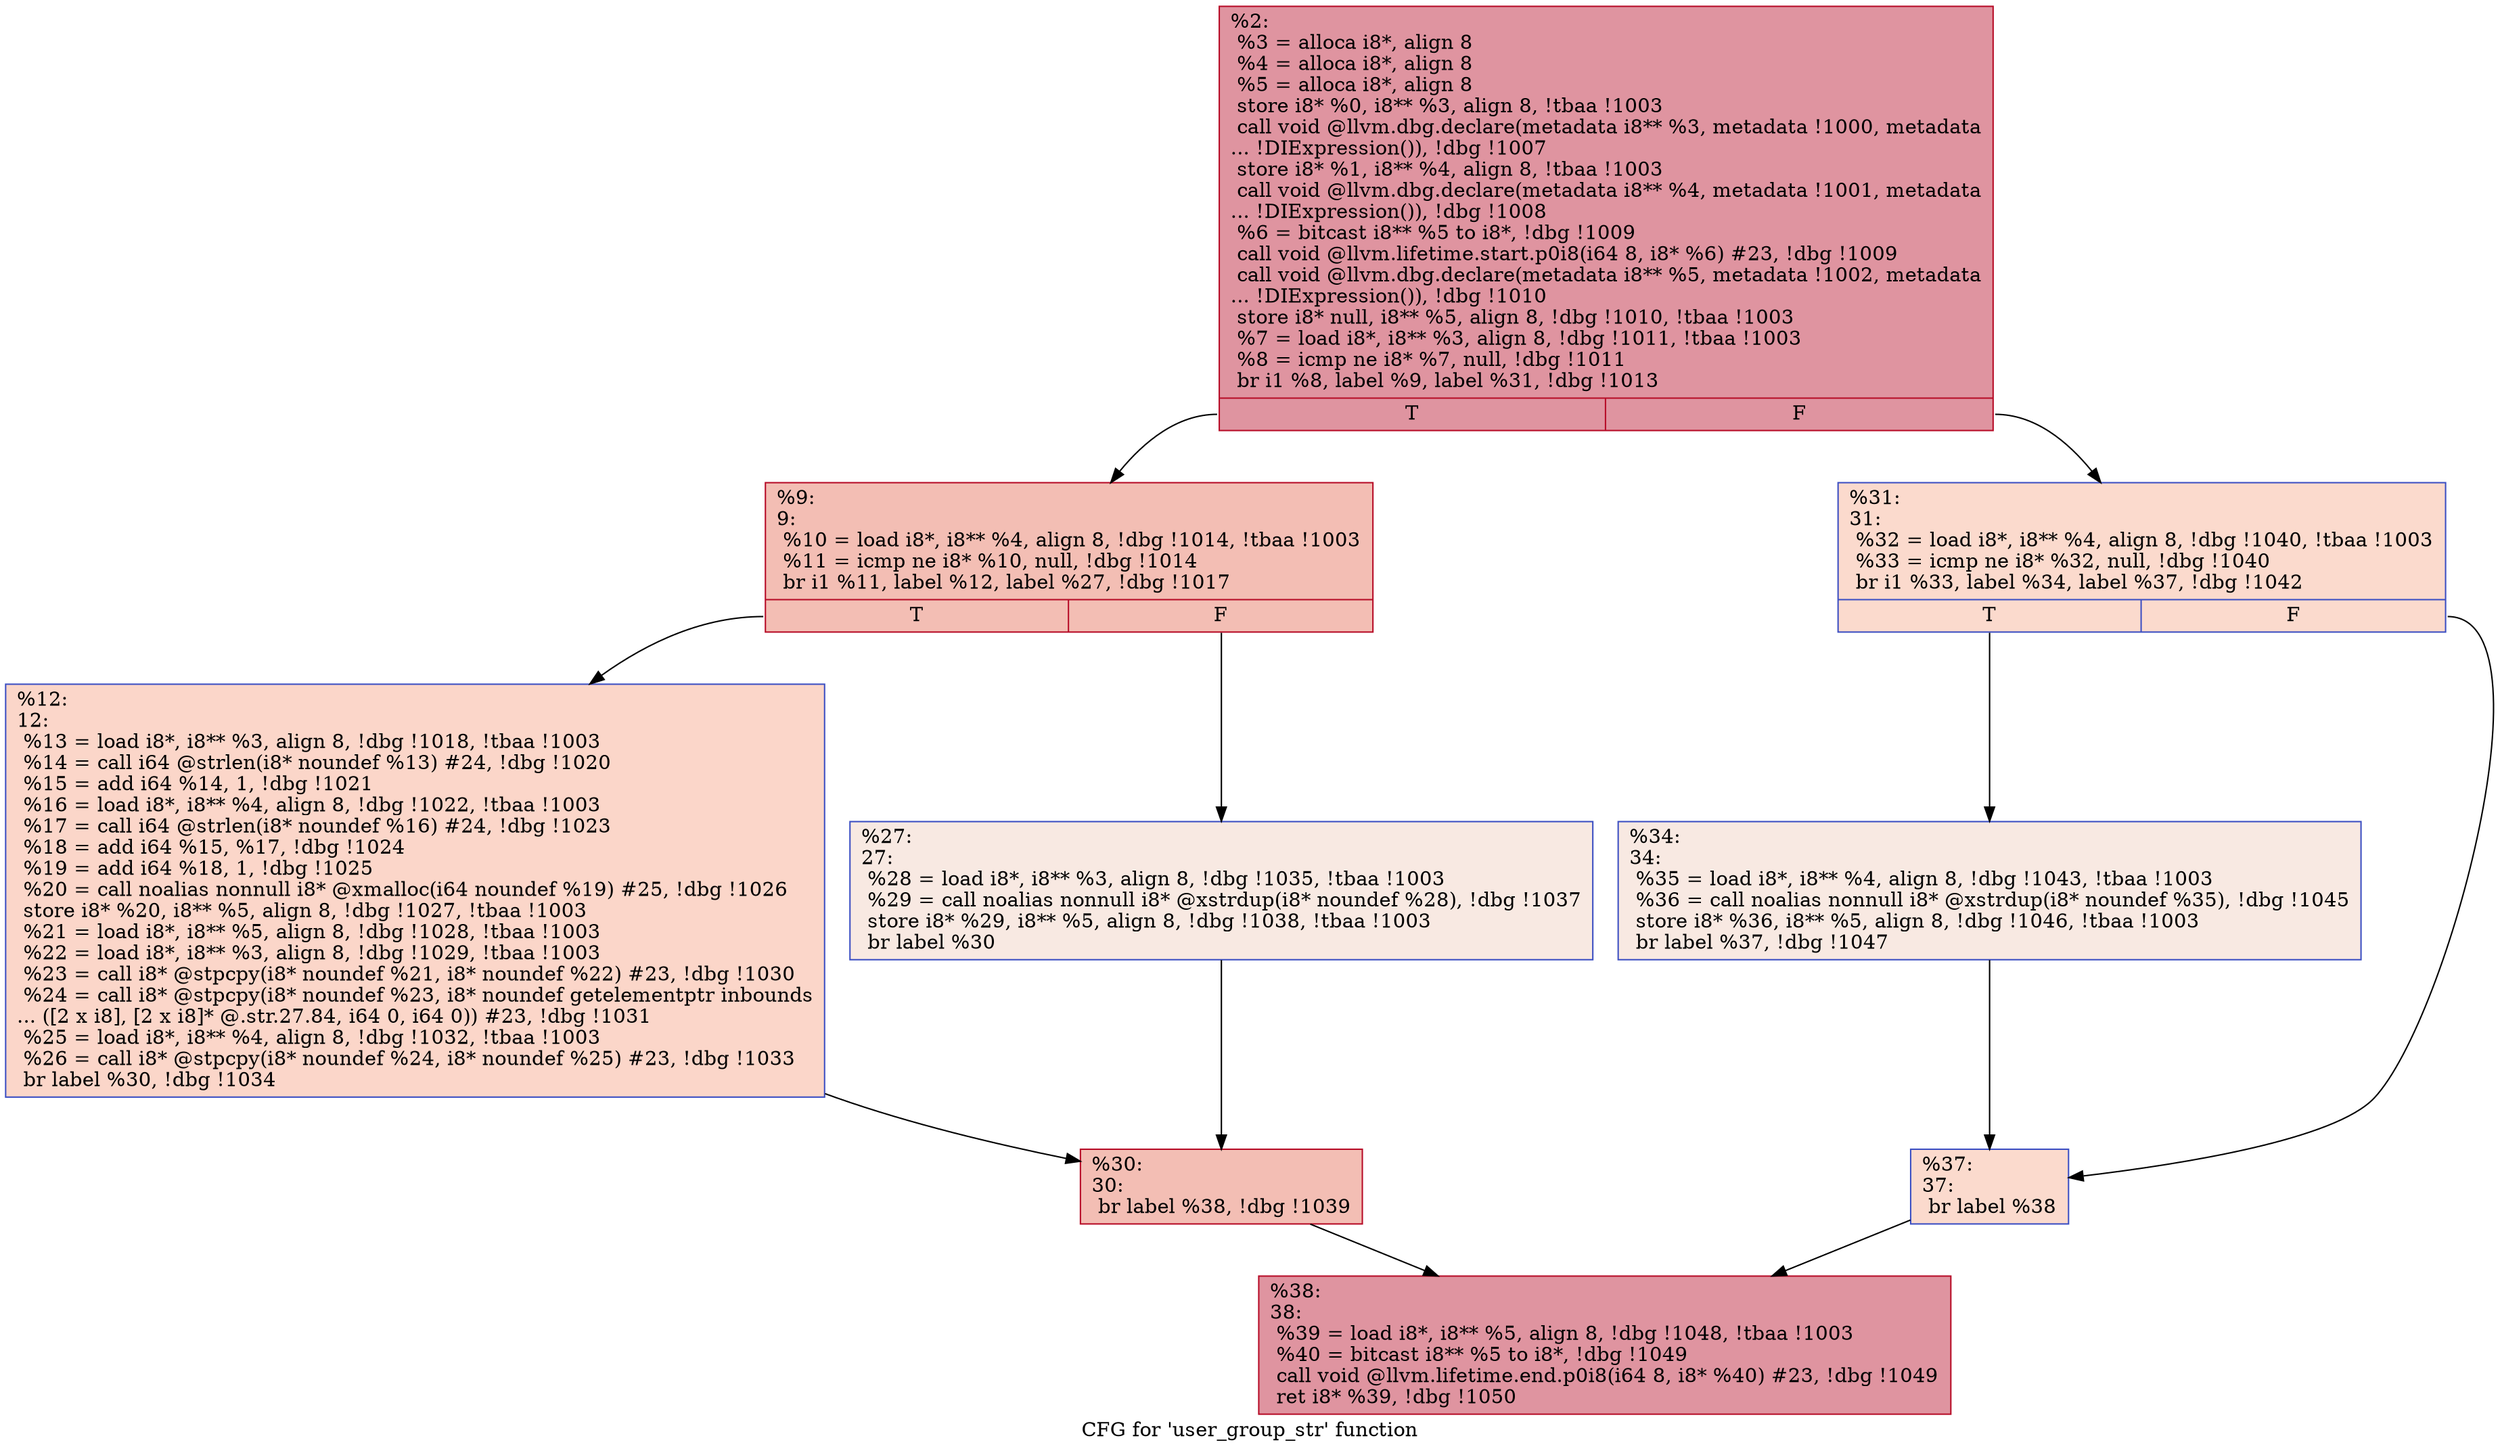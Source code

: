 digraph "CFG for 'user_group_str' function" {
	label="CFG for 'user_group_str' function";

	Node0x20d0550 [shape=record,color="#b70d28ff", style=filled, fillcolor="#b70d2870",label="{%2:\l  %3 = alloca i8*, align 8\l  %4 = alloca i8*, align 8\l  %5 = alloca i8*, align 8\l  store i8* %0, i8** %3, align 8, !tbaa !1003\l  call void @llvm.dbg.declare(metadata i8** %3, metadata !1000, metadata\l... !DIExpression()), !dbg !1007\l  store i8* %1, i8** %4, align 8, !tbaa !1003\l  call void @llvm.dbg.declare(metadata i8** %4, metadata !1001, metadata\l... !DIExpression()), !dbg !1008\l  %6 = bitcast i8** %5 to i8*, !dbg !1009\l  call void @llvm.lifetime.start.p0i8(i64 8, i8* %6) #23, !dbg !1009\l  call void @llvm.dbg.declare(metadata i8** %5, metadata !1002, metadata\l... !DIExpression()), !dbg !1010\l  store i8* null, i8** %5, align 8, !dbg !1010, !tbaa !1003\l  %7 = load i8*, i8** %3, align 8, !dbg !1011, !tbaa !1003\l  %8 = icmp ne i8* %7, null, !dbg !1011\l  br i1 %8, label %9, label %31, !dbg !1013\l|{<s0>T|<s1>F}}"];
	Node0x20d0550:s0 -> Node0x20d05a0;
	Node0x20d0550:s1 -> Node0x20d06e0;
	Node0x20d05a0 [shape=record,color="#b70d28ff", style=filled, fillcolor="#e36c5570",label="{%9:\l9:                                                \l  %10 = load i8*, i8** %4, align 8, !dbg !1014, !tbaa !1003\l  %11 = icmp ne i8* %10, null, !dbg !1014\l  br i1 %11, label %12, label %27, !dbg !1017\l|{<s0>T|<s1>F}}"];
	Node0x20d05a0:s0 -> Node0x20d05f0;
	Node0x20d05a0:s1 -> Node0x20d0640;
	Node0x20d05f0 [shape=record,color="#3d50c3ff", style=filled, fillcolor="#f6a38570",label="{%12:\l12:                                               \l  %13 = load i8*, i8** %3, align 8, !dbg !1018, !tbaa !1003\l  %14 = call i64 @strlen(i8* noundef %13) #24, !dbg !1020\l  %15 = add i64 %14, 1, !dbg !1021\l  %16 = load i8*, i8** %4, align 8, !dbg !1022, !tbaa !1003\l  %17 = call i64 @strlen(i8* noundef %16) #24, !dbg !1023\l  %18 = add i64 %15, %17, !dbg !1024\l  %19 = add i64 %18, 1, !dbg !1025\l  %20 = call noalias nonnull i8* @xmalloc(i64 noundef %19) #25, !dbg !1026\l  store i8* %20, i8** %5, align 8, !dbg !1027, !tbaa !1003\l  %21 = load i8*, i8** %5, align 8, !dbg !1028, !tbaa !1003\l  %22 = load i8*, i8** %3, align 8, !dbg !1029, !tbaa !1003\l  %23 = call i8* @stpcpy(i8* noundef %21, i8* noundef %22) #23, !dbg !1030\l  %24 = call i8* @stpcpy(i8* noundef %23, i8* noundef getelementptr inbounds\l... ([2 x i8], [2 x i8]* @.str.27.84, i64 0, i64 0)) #23, !dbg !1031\l  %25 = load i8*, i8** %4, align 8, !dbg !1032, !tbaa !1003\l  %26 = call i8* @stpcpy(i8* noundef %24, i8* noundef %25) #23, !dbg !1033\l  br label %30, !dbg !1034\l}"];
	Node0x20d05f0 -> Node0x20d0690;
	Node0x20d0640 [shape=record,color="#3d50c3ff", style=filled, fillcolor="#efcebd70",label="{%27:\l27:                                               \l  %28 = load i8*, i8** %3, align 8, !dbg !1035, !tbaa !1003\l  %29 = call noalias nonnull i8* @xstrdup(i8* noundef %28), !dbg !1037\l  store i8* %29, i8** %5, align 8, !dbg !1038, !tbaa !1003\l  br label %30\l}"];
	Node0x20d0640 -> Node0x20d0690;
	Node0x20d0690 [shape=record,color="#b70d28ff", style=filled, fillcolor="#e36c5570",label="{%30:\l30:                                               \l  br label %38, !dbg !1039\l}"];
	Node0x20d0690 -> Node0x20d07d0;
	Node0x20d06e0 [shape=record,color="#3d50c3ff", style=filled, fillcolor="#f7ac8e70",label="{%31:\l31:                                               \l  %32 = load i8*, i8** %4, align 8, !dbg !1040, !tbaa !1003\l  %33 = icmp ne i8* %32, null, !dbg !1040\l  br i1 %33, label %34, label %37, !dbg !1042\l|{<s0>T|<s1>F}}"];
	Node0x20d06e0:s0 -> Node0x20d0730;
	Node0x20d06e0:s1 -> Node0x20d0780;
	Node0x20d0730 [shape=record,color="#3d50c3ff", style=filled, fillcolor="#efcebd70",label="{%34:\l34:                                               \l  %35 = load i8*, i8** %4, align 8, !dbg !1043, !tbaa !1003\l  %36 = call noalias nonnull i8* @xstrdup(i8* noundef %35), !dbg !1045\l  store i8* %36, i8** %5, align 8, !dbg !1046, !tbaa !1003\l  br label %37, !dbg !1047\l}"];
	Node0x20d0730 -> Node0x20d0780;
	Node0x20d0780 [shape=record,color="#3d50c3ff", style=filled, fillcolor="#f7ac8e70",label="{%37:\l37:                                               \l  br label %38\l}"];
	Node0x20d0780 -> Node0x20d07d0;
	Node0x20d07d0 [shape=record,color="#b70d28ff", style=filled, fillcolor="#b70d2870",label="{%38:\l38:                                               \l  %39 = load i8*, i8** %5, align 8, !dbg !1048, !tbaa !1003\l  %40 = bitcast i8** %5 to i8*, !dbg !1049\l  call void @llvm.lifetime.end.p0i8(i64 8, i8* %40) #23, !dbg !1049\l  ret i8* %39, !dbg !1050\l}"];
}
